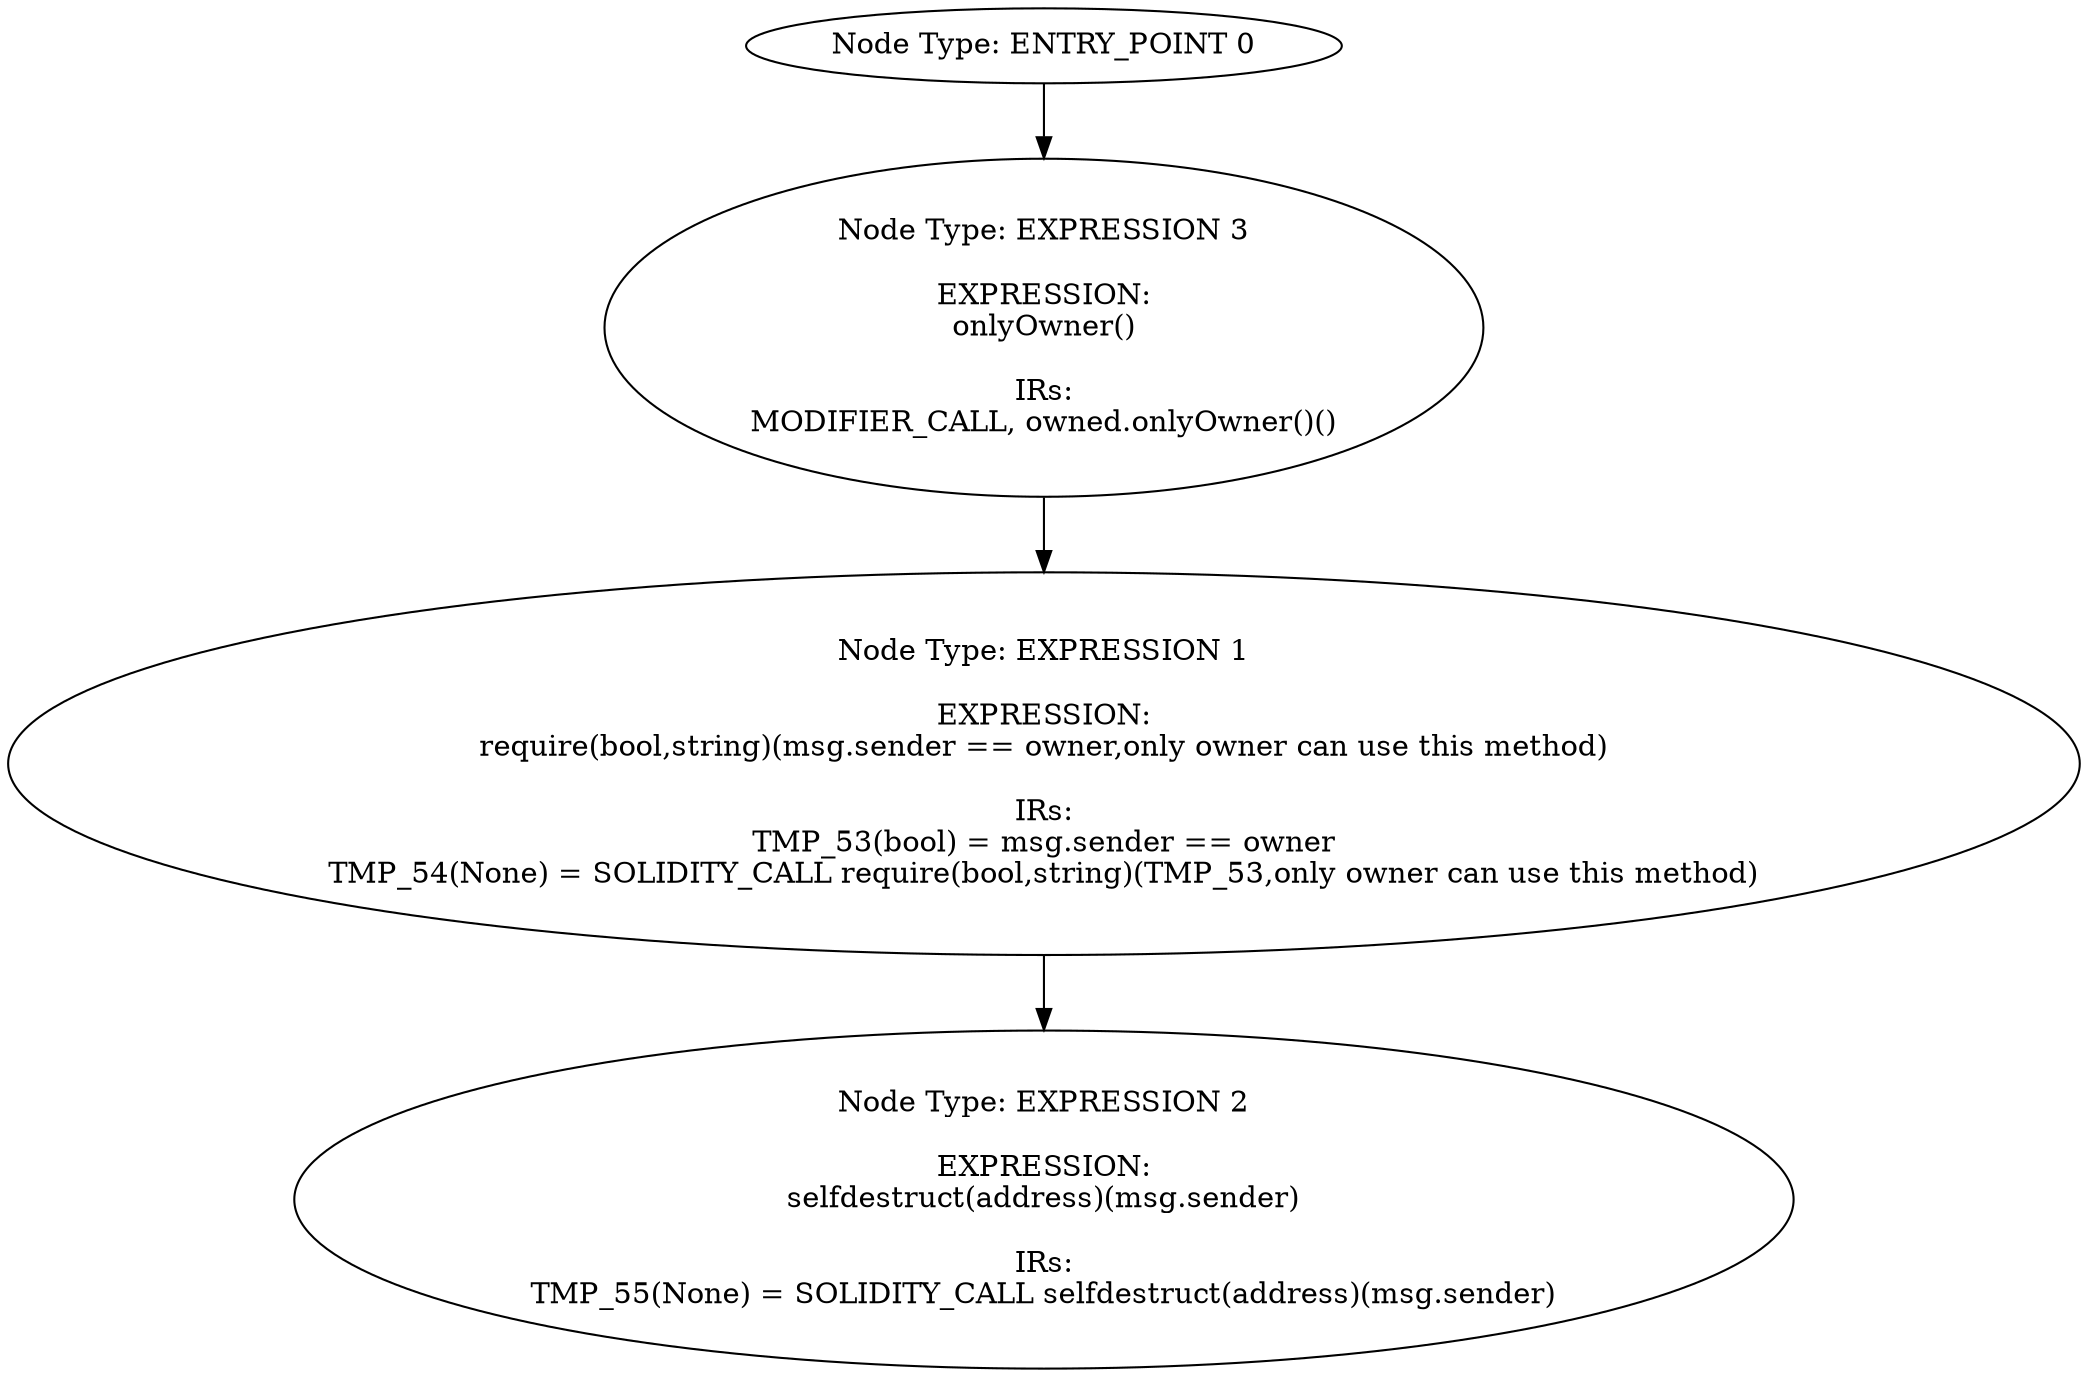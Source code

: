 digraph{
0[label="Node Type: ENTRY_POINT 0
"];
0->3;
1[label="Node Type: EXPRESSION 1

EXPRESSION:
require(bool,string)(msg.sender == owner,only owner can use this method)

IRs:
TMP_53(bool) = msg.sender == owner
TMP_54(None) = SOLIDITY_CALL require(bool,string)(TMP_53,only owner can use this method)"];
1->2;
2[label="Node Type: EXPRESSION 2

EXPRESSION:
selfdestruct(address)(msg.sender)

IRs:
TMP_55(None) = SOLIDITY_CALL selfdestruct(address)(msg.sender)"];
3[label="Node Type: EXPRESSION 3

EXPRESSION:
onlyOwner()

IRs:
MODIFIER_CALL, owned.onlyOwner()()"];
3->1;
}

